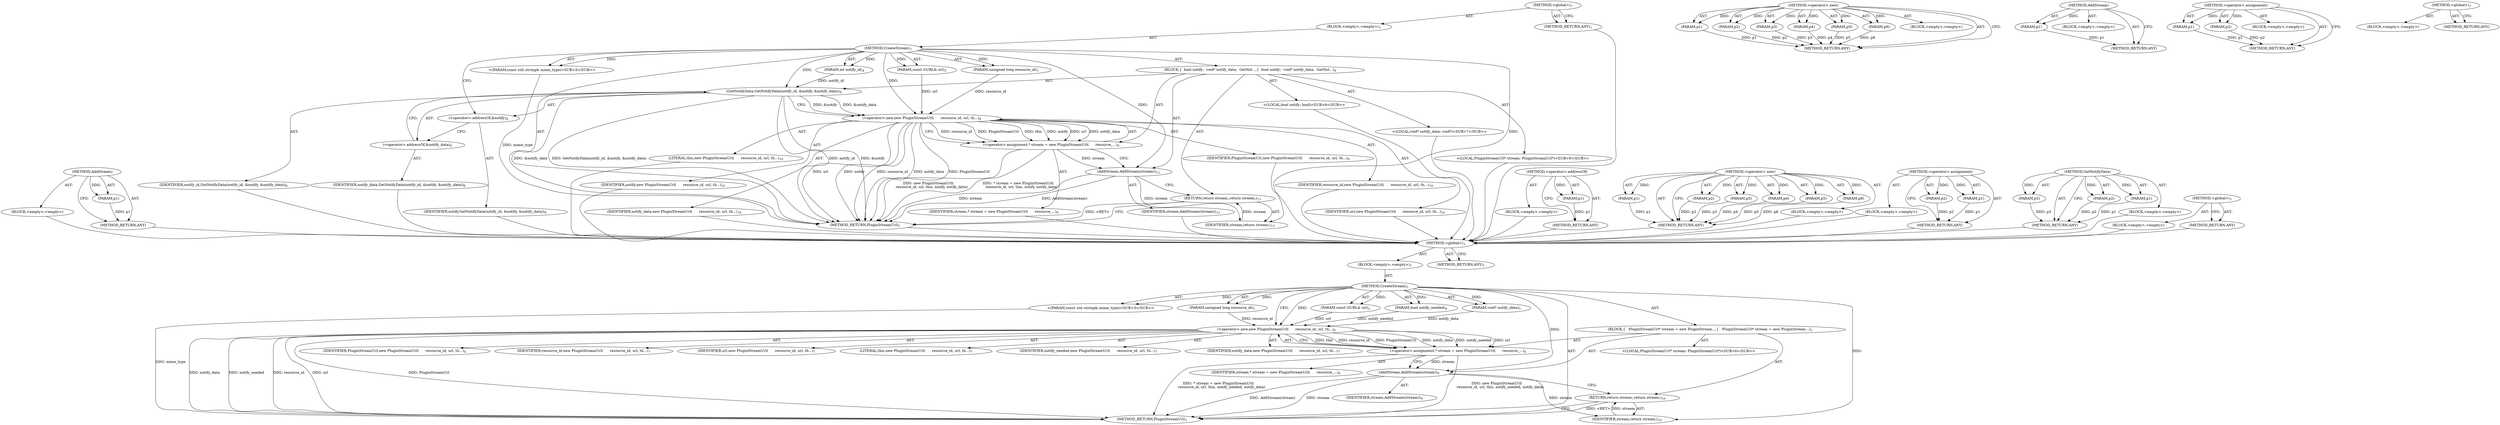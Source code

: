 digraph "&lt;global&gt;" {
vulnerable_6 [label=<(METHOD,&lt;global&gt;)<SUB>1</SUB>>];
vulnerable_7 [label=<(BLOCK,&lt;empty&gt;,&lt;empty&gt;)<SUB>1</SUB>>];
vulnerable_8 [label=<(METHOD,CreateStream)<SUB>1</SUB>>];
vulnerable_9 [label=<(PARAM,unsigned long resource_id)<SUB>1</SUB>>];
vulnerable_10 [label=<(PARAM,const GURL&amp; url)<SUB>2</SUB>>];
vulnerable_11 [label="<(PARAM,const std::string&amp; mime_type)<SUB>3</SUB>>"];
vulnerable_12 [label=<(PARAM,bool notify_needed)<SUB>4</SUB>>];
vulnerable_13 [label=<(PARAM,void* notify_data)<SUB>5</SUB>>];
vulnerable_14 [label=<(BLOCK,{
   PluginStreamUrl* stream = new PluginStream...,{
   PluginStreamUrl* stream = new PluginStream...)<SUB>5</SUB>>];
vulnerable_15 [label="<(LOCAL,PluginStreamUrl* stream: PluginStreamUrl*)<SUB>6</SUB>>"];
vulnerable_16 [label=<(&lt;operator&gt;.assignment,* stream = new PluginStreamUrl(
      resource_...)<SUB>6</SUB>>];
vulnerable_17 [label=<(IDENTIFIER,stream,* stream = new PluginStreamUrl(
      resource_...)<SUB>6</SUB>>];
vulnerable_18 [label=<(&lt;operator&gt;.new,new PluginStreamUrl(
      resource_id, url, th...)<SUB>6</SUB>>];
vulnerable_19 [label=<(IDENTIFIER,PluginStreamUrl,new PluginStreamUrl(
      resource_id, url, th...)<SUB>6</SUB>>];
vulnerable_20 [label=<(IDENTIFIER,resource_id,new PluginStreamUrl(
      resource_id, url, th...)<SUB>7</SUB>>];
vulnerable_21 [label=<(IDENTIFIER,url,new PluginStreamUrl(
      resource_id, url, th...)<SUB>7</SUB>>];
vulnerable_22 [label=<(LITERAL,this,new PluginStreamUrl(
      resource_id, url, th...)<SUB>7</SUB>>];
vulnerable_23 [label=<(IDENTIFIER,notify_needed,new PluginStreamUrl(
      resource_id, url, th...)<SUB>7</SUB>>];
vulnerable_24 [label=<(IDENTIFIER,notify_data,new PluginStreamUrl(
      resource_id, url, th...)<SUB>7</SUB>>];
vulnerable_25 [label=<(AddStream,AddStream(stream))<SUB>9</SUB>>];
vulnerable_26 [label=<(IDENTIFIER,stream,AddStream(stream))<SUB>9</SUB>>];
vulnerable_27 [label=<(RETURN,return stream;,return stream;)<SUB>10</SUB>>];
vulnerable_28 [label=<(IDENTIFIER,stream,return stream;)<SUB>10</SUB>>];
vulnerable_29 [label=<(METHOD_RETURN,PluginStreamUrl)<SUB>1</SUB>>];
vulnerable_31 [label=<(METHOD_RETURN,ANY)<SUB>1</SUB>>];
vulnerable_63 [label=<(METHOD,&lt;operator&gt;.new)>];
vulnerable_64 [label=<(PARAM,p1)>];
vulnerable_65 [label=<(PARAM,p2)>];
vulnerable_66 [label=<(PARAM,p3)>];
vulnerable_67 [label=<(PARAM,p4)>];
vulnerable_68 [label=<(PARAM,p5)>];
vulnerable_69 [label=<(PARAM,p6)>];
vulnerable_70 [label=<(BLOCK,&lt;empty&gt;,&lt;empty&gt;)>];
vulnerable_71 [label=<(METHOD_RETURN,ANY)>];
vulnerable_72 [label=<(METHOD,AddStream)>];
vulnerable_73 [label=<(PARAM,p1)>];
vulnerable_74 [label=<(BLOCK,&lt;empty&gt;,&lt;empty&gt;)>];
vulnerable_75 [label=<(METHOD_RETURN,ANY)>];
vulnerable_58 [label=<(METHOD,&lt;operator&gt;.assignment)>];
vulnerable_59 [label=<(PARAM,p1)>];
vulnerable_60 [label=<(PARAM,p2)>];
vulnerable_61 [label=<(BLOCK,&lt;empty&gt;,&lt;empty&gt;)>];
vulnerable_62 [label=<(METHOD_RETURN,ANY)>];
vulnerable_52 [label=<(METHOD,&lt;global&gt;)<SUB>1</SUB>>];
vulnerable_53 [label=<(BLOCK,&lt;empty&gt;,&lt;empty&gt;)>];
vulnerable_54 [label=<(METHOD_RETURN,ANY)>];
fixed_91 [label=<(METHOD,AddStream)>];
fixed_92 [label=<(PARAM,p1)>];
fixed_93 [label=<(BLOCK,&lt;empty&gt;,&lt;empty&gt;)>];
fixed_94 [label=<(METHOD_RETURN,ANY)>];
fixed_6 [label=<(METHOD,&lt;global&gt;)<SUB>1</SUB>>];
fixed_7 [label=<(BLOCK,&lt;empty&gt;,&lt;empty&gt;)<SUB>1</SUB>>];
fixed_8 [label=<(METHOD,CreateStream)<SUB>1</SUB>>];
fixed_9 [label=<(PARAM,unsigned long resource_id)<SUB>1</SUB>>];
fixed_10 [label=<(PARAM,const GURL&amp; url)<SUB>2</SUB>>];
fixed_11 [label="<(PARAM,const std::string&amp; mime_type)<SUB>3</SUB>>"];
fixed_12 [label=<(PARAM,int notify_id)<SUB>4</SUB>>];
fixed_13 [label=<(BLOCK,{

  bool notify;
  void* notify_data;
  GetNot...,{

  bool notify;
  void* notify_data;
  GetNot...)<SUB>4</SUB>>];
fixed_14 [label="<(LOCAL,bool notify: bool)<SUB>6</SUB>>"];
fixed_15 [label="<(LOCAL,void* notify_data: void*)<SUB>7</SUB>>"];
fixed_16 [label=<(GetNotifyData,GetNotifyData(notify_id, &amp;notify, &amp;notify_data))<SUB>8</SUB>>];
fixed_17 [label=<(IDENTIFIER,notify_id,GetNotifyData(notify_id, &amp;notify, &amp;notify_data))<SUB>8</SUB>>];
fixed_18 [label=<(&lt;operator&gt;.addressOf,&amp;notify)<SUB>8</SUB>>];
fixed_19 [label=<(IDENTIFIER,notify,GetNotifyData(notify_id, &amp;notify, &amp;notify_data))<SUB>8</SUB>>];
fixed_20 [label=<(&lt;operator&gt;.addressOf,&amp;notify_data)<SUB>8</SUB>>];
fixed_21 [label=<(IDENTIFIER,notify_data,GetNotifyData(notify_id, &amp;notify, &amp;notify_data))<SUB>8</SUB>>];
fixed_22 [label="<(LOCAL,PluginStreamUrl* stream: PluginStreamUrl*)<SUB>9</SUB>>"];
fixed_23 [label=<(&lt;operator&gt;.assignment,* stream = new PluginStreamUrl(
      resource_...)<SUB>9</SUB>>];
fixed_24 [label=<(IDENTIFIER,stream,* stream = new PluginStreamUrl(
      resource_...)<SUB>9</SUB>>];
fixed_25 [label=<(&lt;operator&gt;.new,new PluginStreamUrl(
      resource_id, url, th...)<SUB>9</SUB>>];
fixed_26 [label=<(IDENTIFIER,PluginStreamUrl,new PluginStreamUrl(
      resource_id, url, th...)<SUB>9</SUB>>];
fixed_27 [label=<(IDENTIFIER,resource_id,new PluginStreamUrl(
      resource_id, url, th...)<SUB>10</SUB>>];
fixed_28 [label=<(IDENTIFIER,url,new PluginStreamUrl(
      resource_id, url, th...)<SUB>10</SUB>>];
fixed_29 [label=<(LITERAL,this,new PluginStreamUrl(
      resource_id, url, th...)<SUB>10</SUB>>];
fixed_30 [label=<(IDENTIFIER,notify,new PluginStreamUrl(
      resource_id, url, th...)<SUB>10</SUB>>];
fixed_31 [label=<(IDENTIFIER,notify_data,new PluginStreamUrl(
      resource_id, url, th...)<SUB>10</SUB>>];
fixed_32 [label=<(AddStream,AddStream(stream))<SUB>12</SUB>>];
fixed_33 [label=<(IDENTIFIER,stream,AddStream(stream))<SUB>12</SUB>>];
fixed_34 [label=<(RETURN,return stream;,return stream;)<SUB>13</SUB>>];
fixed_35 [label=<(IDENTIFIER,stream,return stream;)<SUB>13</SUB>>];
fixed_36 [label=<(METHOD_RETURN,PluginStreamUrl)<SUB>1</SUB>>];
fixed_38 [label=<(METHOD_RETURN,ANY)<SUB>1</SUB>>];
fixed_73 [label=<(METHOD,&lt;operator&gt;.addressOf)>];
fixed_74 [label=<(PARAM,p1)>];
fixed_75 [label=<(BLOCK,&lt;empty&gt;,&lt;empty&gt;)>];
fixed_76 [label=<(METHOD_RETURN,ANY)>];
fixed_82 [label=<(METHOD,&lt;operator&gt;.new)>];
fixed_83 [label=<(PARAM,p1)>];
fixed_84 [label=<(PARAM,p2)>];
fixed_85 [label=<(PARAM,p3)>];
fixed_86 [label=<(PARAM,p4)>];
fixed_87 [label=<(PARAM,p5)>];
fixed_88 [label=<(PARAM,p6)>];
fixed_89 [label=<(BLOCK,&lt;empty&gt;,&lt;empty&gt;)>];
fixed_90 [label=<(METHOD_RETURN,ANY)>];
fixed_77 [label=<(METHOD,&lt;operator&gt;.assignment)>];
fixed_78 [label=<(PARAM,p1)>];
fixed_79 [label=<(PARAM,p2)>];
fixed_80 [label=<(BLOCK,&lt;empty&gt;,&lt;empty&gt;)>];
fixed_81 [label=<(METHOD_RETURN,ANY)>];
fixed_67 [label=<(METHOD,GetNotifyData)>];
fixed_68 [label=<(PARAM,p1)>];
fixed_69 [label=<(PARAM,p2)>];
fixed_70 [label=<(PARAM,p3)>];
fixed_71 [label=<(BLOCK,&lt;empty&gt;,&lt;empty&gt;)>];
fixed_72 [label=<(METHOD_RETURN,ANY)>];
fixed_61 [label=<(METHOD,&lt;global&gt;)<SUB>1</SUB>>];
fixed_62 [label=<(BLOCK,&lt;empty&gt;,&lt;empty&gt;)>];
fixed_63 [label=<(METHOD_RETURN,ANY)>];
vulnerable_6 -> vulnerable_7  [key=0, label="AST: "];
vulnerable_6 -> vulnerable_31  [key=0, label="AST: "];
vulnerable_6 -> vulnerable_31  [key=1, label="CFG: "];
vulnerable_7 -> vulnerable_8  [key=0, label="AST: "];
vulnerable_8 -> vulnerable_9  [key=0, label="AST: "];
vulnerable_8 -> vulnerable_9  [key=1, label="DDG: "];
vulnerable_8 -> vulnerable_10  [key=0, label="AST: "];
vulnerable_8 -> vulnerable_10  [key=1, label="DDG: "];
vulnerable_8 -> vulnerable_11  [key=0, label="AST: "];
vulnerable_8 -> vulnerable_11  [key=1, label="DDG: "];
vulnerable_8 -> vulnerable_12  [key=0, label="AST: "];
vulnerable_8 -> vulnerable_12  [key=1, label="DDG: "];
vulnerable_8 -> vulnerable_13  [key=0, label="AST: "];
vulnerable_8 -> vulnerable_13  [key=1, label="DDG: "];
vulnerable_8 -> vulnerable_14  [key=0, label="AST: "];
vulnerable_8 -> vulnerable_29  [key=0, label="AST: "];
vulnerable_8 -> vulnerable_18  [key=0, label="CFG: "];
vulnerable_8 -> vulnerable_18  [key=1, label="DDG: "];
vulnerable_8 -> vulnerable_25  [key=0, label="DDG: "];
vulnerable_8 -> vulnerable_28  [key=0, label="DDG: "];
vulnerable_9 -> vulnerable_18  [key=0, label="DDG: resource_id"];
vulnerable_10 -> vulnerable_18  [key=0, label="DDG: url"];
vulnerable_11 -> vulnerable_29  [key=0, label="DDG: mime_type"];
vulnerable_12 -> vulnerable_18  [key=0, label="DDG: notify_needed"];
vulnerable_13 -> vulnerable_18  [key=0, label="DDG: notify_data"];
vulnerable_14 -> vulnerable_15  [key=0, label="AST: "];
vulnerable_14 -> vulnerable_16  [key=0, label="AST: "];
vulnerable_14 -> vulnerable_25  [key=0, label="AST: "];
vulnerable_14 -> vulnerable_27  [key=0, label="AST: "];
vulnerable_16 -> vulnerable_17  [key=0, label="AST: "];
vulnerable_16 -> vulnerable_18  [key=0, label="AST: "];
vulnerable_16 -> vulnerable_25  [key=0, label="CFG: "];
vulnerable_16 -> vulnerable_25  [key=1, label="DDG: stream"];
vulnerable_16 -> vulnerable_29  [key=0, label="DDG: new PluginStreamUrl(
      resource_id, url, this, notify_needed, notify_data)"];
vulnerable_16 -> vulnerable_29  [key=1, label="DDG: * stream = new PluginStreamUrl(
      resource_id, url, this, notify_needed, notify_data)"];
vulnerable_18 -> vulnerable_19  [key=0, label="AST: "];
vulnerable_18 -> vulnerable_20  [key=0, label="AST: "];
vulnerable_18 -> vulnerable_21  [key=0, label="AST: "];
vulnerable_18 -> vulnerable_22  [key=0, label="AST: "];
vulnerable_18 -> vulnerable_23  [key=0, label="AST: "];
vulnerable_18 -> vulnerable_24  [key=0, label="AST: "];
vulnerable_18 -> vulnerable_16  [key=0, label="CFG: "];
vulnerable_18 -> vulnerable_16  [key=1, label="DDG: this"];
vulnerable_18 -> vulnerable_16  [key=2, label="DDG: resource_id"];
vulnerable_18 -> vulnerable_16  [key=3, label="DDG: PluginStreamUrl"];
vulnerable_18 -> vulnerable_16  [key=4, label="DDG: notify_data"];
vulnerable_18 -> vulnerable_16  [key=5, label="DDG: notify_needed"];
vulnerable_18 -> vulnerable_16  [key=6, label="DDG: url"];
vulnerable_18 -> vulnerable_29  [key=0, label="DDG: resource_id"];
vulnerable_18 -> vulnerable_29  [key=1, label="DDG: url"];
vulnerable_18 -> vulnerable_29  [key=2, label="DDG: notify_needed"];
vulnerable_18 -> vulnerable_29  [key=3, label="DDG: notify_data"];
vulnerable_18 -> vulnerable_29  [key=4, label="DDG: PluginStreamUrl"];
vulnerable_25 -> vulnerable_26  [key=0, label="AST: "];
vulnerable_25 -> vulnerable_27  [key=0, label="CFG: "];
vulnerable_25 -> vulnerable_29  [key=0, label="DDG: stream"];
vulnerable_25 -> vulnerable_29  [key=1, label="DDG: AddStream(stream)"];
vulnerable_25 -> vulnerable_28  [key=0, label="DDG: stream"];
vulnerable_27 -> vulnerable_28  [key=0, label="AST: "];
vulnerable_27 -> vulnerable_29  [key=0, label="CFG: "];
vulnerable_27 -> vulnerable_29  [key=1, label="DDG: &lt;RET&gt;"];
vulnerable_28 -> vulnerable_27  [key=0, label="DDG: stream"];
vulnerable_63 -> vulnerable_64  [key=0, label="AST: "];
vulnerable_63 -> vulnerable_64  [key=1, label="DDG: "];
vulnerable_63 -> vulnerable_70  [key=0, label="AST: "];
vulnerable_63 -> vulnerable_65  [key=0, label="AST: "];
vulnerable_63 -> vulnerable_65  [key=1, label="DDG: "];
vulnerable_63 -> vulnerable_71  [key=0, label="AST: "];
vulnerable_63 -> vulnerable_71  [key=1, label="CFG: "];
vulnerable_63 -> vulnerable_66  [key=0, label="AST: "];
vulnerable_63 -> vulnerable_66  [key=1, label="DDG: "];
vulnerable_63 -> vulnerable_67  [key=0, label="AST: "];
vulnerable_63 -> vulnerable_67  [key=1, label="DDG: "];
vulnerable_63 -> vulnerable_68  [key=0, label="AST: "];
vulnerable_63 -> vulnerable_68  [key=1, label="DDG: "];
vulnerable_63 -> vulnerable_69  [key=0, label="AST: "];
vulnerable_63 -> vulnerable_69  [key=1, label="DDG: "];
vulnerable_64 -> vulnerable_71  [key=0, label="DDG: p1"];
vulnerable_65 -> vulnerable_71  [key=0, label="DDG: p2"];
vulnerable_66 -> vulnerable_71  [key=0, label="DDG: p3"];
vulnerable_67 -> vulnerable_71  [key=0, label="DDG: p4"];
vulnerable_68 -> vulnerable_71  [key=0, label="DDG: p5"];
vulnerable_69 -> vulnerable_71  [key=0, label="DDG: p6"];
vulnerable_72 -> vulnerable_73  [key=0, label="AST: "];
vulnerable_72 -> vulnerable_73  [key=1, label="DDG: "];
vulnerable_72 -> vulnerable_74  [key=0, label="AST: "];
vulnerable_72 -> vulnerable_75  [key=0, label="AST: "];
vulnerable_72 -> vulnerable_75  [key=1, label="CFG: "];
vulnerable_73 -> vulnerable_75  [key=0, label="DDG: p1"];
vulnerable_58 -> vulnerable_59  [key=0, label="AST: "];
vulnerable_58 -> vulnerable_59  [key=1, label="DDG: "];
vulnerable_58 -> vulnerable_61  [key=0, label="AST: "];
vulnerable_58 -> vulnerable_60  [key=0, label="AST: "];
vulnerable_58 -> vulnerable_60  [key=1, label="DDG: "];
vulnerable_58 -> vulnerable_62  [key=0, label="AST: "];
vulnerable_58 -> vulnerable_62  [key=1, label="CFG: "];
vulnerable_59 -> vulnerable_62  [key=0, label="DDG: p1"];
vulnerable_60 -> vulnerable_62  [key=0, label="DDG: p2"];
vulnerable_52 -> vulnerable_53  [key=0, label="AST: "];
vulnerable_52 -> vulnerable_54  [key=0, label="AST: "];
vulnerable_52 -> vulnerable_54  [key=1, label="CFG: "];
fixed_91 -> fixed_92  [key=0, label="AST: "];
fixed_91 -> fixed_92  [key=1, label="DDG: "];
fixed_91 -> fixed_93  [key=0, label="AST: "];
fixed_91 -> fixed_94  [key=0, label="AST: "];
fixed_91 -> fixed_94  [key=1, label="CFG: "];
fixed_92 -> fixed_94  [key=0, label="DDG: p1"];
fixed_93 -> vulnerable_6  [key=0];
fixed_94 -> vulnerable_6  [key=0];
fixed_6 -> fixed_7  [key=0, label="AST: "];
fixed_6 -> fixed_38  [key=0, label="AST: "];
fixed_6 -> fixed_38  [key=1, label="CFG: "];
fixed_7 -> fixed_8  [key=0, label="AST: "];
fixed_8 -> fixed_9  [key=0, label="AST: "];
fixed_8 -> fixed_9  [key=1, label="DDG: "];
fixed_8 -> fixed_10  [key=0, label="AST: "];
fixed_8 -> fixed_10  [key=1, label="DDG: "];
fixed_8 -> fixed_11  [key=0, label="AST: "];
fixed_8 -> fixed_11  [key=1, label="DDG: "];
fixed_8 -> fixed_12  [key=0, label="AST: "];
fixed_8 -> fixed_12  [key=1, label="DDG: "];
fixed_8 -> fixed_13  [key=0, label="AST: "];
fixed_8 -> fixed_36  [key=0, label="AST: "];
fixed_8 -> fixed_18  [key=0, label="CFG: "];
fixed_8 -> fixed_16  [key=0, label="DDG: "];
fixed_8 -> fixed_32  [key=0, label="DDG: "];
fixed_8 -> fixed_35  [key=0, label="DDG: "];
fixed_8 -> fixed_25  [key=0, label="DDG: "];
fixed_9 -> fixed_25  [key=0, label="DDG: resource_id"];
fixed_10 -> fixed_25  [key=0, label="DDG: url"];
fixed_11 -> fixed_36  [key=0, label="DDG: mime_type"];
fixed_12 -> fixed_16  [key=0, label="DDG: notify_id"];
fixed_13 -> fixed_14  [key=0, label="AST: "];
fixed_13 -> fixed_15  [key=0, label="AST: "];
fixed_13 -> fixed_16  [key=0, label="AST: "];
fixed_13 -> fixed_22  [key=0, label="AST: "];
fixed_13 -> fixed_23  [key=0, label="AST: "];
fixed_13 -> fixed_32  [key=0, label="AST: "];
fixed_13 -> fixed_34  [key=0, label="AST: "];
fixed_14 -> vulnerable_6  [key=0];
fixed_15 -> vulnerable_6  [key=0];
fixed_16 -> fixed_17  [key=0, label="AST: "];
fixed_16 -> fixed_18  [key=0, label="AST: "];
fixed_16 -> fixed_20  [key=0, label="AST: "];
fixed_16 -> fixed_25  [key=0, label="CFG: "];
fixed_16 -> fixed_25  [key=1, label="DDG: &amp;notify"];
fixed_16 -> fixed_25  [key=2, label="DDG: &amp;notify_data"];
fixed_16 -> fixed_36  [key=0, label="DDG: notify_id"];
fixed_16 -> fixed_36  [key=1, label="DDG: &amp;notify"];
fixed_16 -> fixed_36  [key=2, label="DDG: &amp;notify_data"];
fixed_16 -> fixed_36  [key=3, label="DDG: GetNotifyData(notify_id, &amp;notify, &amp;notify_data)"];
fixed_17 -> vulnerable_6  [key=0];
fixed_18 -> fixed_19  [key=0, label="AST: "];
fixed_18 -> fixed_20  [key=0, label="CFG: "];
fixed_19 -> vulnerable_6  [key=0];
fixed_20 -> fixed_21  [key=0, label="AST: "];
fixed_20 -> fixed_16  [key=0, label="CFG: "];
fixed_21 -> vulnerable_6  [key=0];
fixed_22 -> vulnerable_6  [key=0];
fixed_23 -> fixed_24  [key=0, label="AST: "];
fixed_23 -> fixed_25  [key=0, label="AST: "];
fixed_23 -> fixed_32  [key=0, label="CFG: "];
fixed_23 -> fixed_32  [key=1, label="DDG: stream"];
fixed_23 -> fixed_36  [key=0, label="DDG: new PluginStreamUrl(
      resource_id, url, this, notify, notify_data)"];
fixed_23 -> fixed_36  [key=1, label="DDG: * stream = new PluginStreamUrl(
      resource_id, url, this, notify, notify_data)"];
fixed_24 -> vulnerable_6  [key=0];
fixed_25 -> fixed_26  [key=0, label="AST: "];
fixed_25 -> fixed_27  [key=0, label="AST: "];
fixed_25 -> fixed_28  [key=0, label="AST: "];
fixed_25 -> fixed_29  [key=0, label="AST: "];
fixed_25 -> fixed_30  [key=0, label="AST: "];
fixed_25 -> fixed_31  [key=0, label="AST: "];
fixed_25 -> fixed_23  [key=0, label="CFG: "];
fixed_25 -> fixed_23  [key=1, label="DDG: resource_id"];
fixed_25 -> fixed_23  [key=2, label="DDG: PluginStreamUrl"];
fixed_25 -> fixed_23  [key=3, label="DDG: this"];
fixed_25 -> fixed_23  [key=4, label="DDG: notify"];
fixed_25 -> fixed_23  [key=5, label="DDG: url"];
fixed_25 -> fixed_23  [key=6, label="DDG: notify_data"];
fixed_25 -> fixed_36  [key=0, label="DDG: resource_id"];
fixed_25 -> fixed_36  [key=1, label="DDG: url"];
fixed_25 -> fixed_36  [key=2, label="DDG: notify"];
fixed_25 -> fixed_36  [key=3, label="DDG: notify_data"];
fixed_25 -> fixed_36  [key=4, label="DDG: PluginStreamUrl"];
fixed_26 -> vulnerable_6  [key=0];
fixed_27 -> vulnerable_6  [key=0];
fixed_28 -> vulnerable_6  [key=0];
fixed_29 -> vulnerable_6  [key=0];
fixed_30 -> vulnerable_6  [key=0];
fixed_31 -> vulnerable_6  [key=0];
fixed_32 -> fixed_33  [key=0, label="AST: "];
fixed_32 -> fixed_34  [key=0, label="CFG: "];
fixed_32 -> fixed_36  [key=0, label="DDG: stream"];
fixed_32 -> fixed_36  [key=1, label="DDG: AddStream(stream)"];
fixed_32 -> fixed_35  [key=0, label="DDG: stream"];
fixed_33 -> vulnerable_6  [key=0];
fixed_34 -> fixed_35  [key=0, label="AST: "];
fixed_34 -> fixed_36  [key=0, label="CFG: "];
fixed_34 -> fixed_36  [key=1, label="DDG: &lt;RET&gt;"];
fixed_35 -> fixed_34  [key=0, label="DDG: stream"];
fixed_36 -> vulnerable_6  [key=0];
fixed_38 -> vulnerable_6  [key=0];
fixed_73 -> fixed_74  [key=0, label="AST: "];
fixed_73 -> fixed_74  [key=1, label="DDG: "];
fixed_73 -> fixed_75  [key=0, label="AST: "];
fixed_73 -> fixed_76  [key=0, label="AST: "];
fixed_73 -> fixed_76  [key=1, label="CFG: "];
fixed_74 -> fixed_76  [key=0, label="DDG: p1"];
fixed_75 -> vulnerable_6  [key=0];
fixed_76 -> vulnerable_6  [key=0];
fixed_82 -> fixed_83  [key=0, label="AST: "];
fixed_82 -> fixed_83  [key=1, label="DDG: "];
fixed_82 -> fixed_89  [key=0, label="AST: "];
fixed_82 -> fixed_84  [key=0, label="AST: "];
fixed_82 -> fixed_84  [key=1, label="DDG: "];
fixed_82 -> fixed_90  [key=0, label="AST: "];
fixed_82 -> fixed_90  [key=1, label="CFG: "];
fixed_82 -> fixed_85  [key=0, label="AST: "];
fixed_82 -> fixed_85  [key=1, label="DDG: "];
fixed_82 -> fixed_86  [key=0, label="AST: "];
fixed_82 -> fixed_86  [key=1, label="DDG: "];
fixed_82 -> fixed_87  [key=0, label="AST: "];
fixed_82 -> fixed_87  [key=1, label="DDG: "];
fixed_82 -> fixed_88  [key=0, label="AST: "];
fixed_82 -> fixed_88  [key=1, label="DDG: "];
fixed_83 -> fixed_90  [key=0, label="DDG: p1"];
fixed_84 -> fixed_90  [key=0, label="DDG: p2"];
fixed_85 -> fixed_90  [key=0, label="DDG: p3"];
fixed_86 -> fixed_90  [key=0, label="DDG: p4"];
fixed_87 -> fixed_90  [key=0, label="DDG: p5"];
fixed_88 -> fixed_90  [key=0, label="DDG: p6"];
fixed_89 -> vulnerable_6  [key=0];
fixed_90 -> vulnerable_6  [key=0];
fixed_77 -> fixed_78  [key=0, label="AST: "];
fixed_77 -> fixed_78  [key=1, label="DDG: "];
fixed_77 -> fixed_80  [key=0, label="AST: "];
fixed_77 -> fixed_79  [key=0, label="AST: "];
fixed_77 -> fixed_79  [key=1, label="DDG: "];
fixed_77 -> fixed_81  [key=0, label="AST: "];
fixed_77 -> fixed_81  [key=1, label="CFG: "];
fixed_78 -> fixed_81  [key=0, label="DDG: p1"];
fixed_79 -> fixed_81  [key=0, label="DDG: p2"];
fixed_80 -> vulnerable_6  [key=0];
fixed_81 -> vulnerable_6  [key=0];
fixed_67 -> fixed_68  [key=0, label="AST: "];
fixed_67 -> fixed_68  [key=1, label="DDG: "];
fixed_67 -> fixed_71  [key=0, label="AST: "];
fixed_67 -> fixed_69  [key=0, label="AST: "];
fixed_67 -> fixed_69  [key=1, label="DDG: "];
fixed_67 -> fixed_72  [key=0, label="AST: "];
fixed_67 -> fixed_72  [key=1, label="CFG: "];
fixed_67 -> fixed_70  [key=0, label="AST: "];
fixed_67 -> fixed_70  [key=1, label="DDG: "];
fixed_68 -> fixed_72  [key=0, label="DDG: p1"];
fixed_69 -> fixed_72  [key=0, label="DDG: p2"];
fixed_70 -> fixed_72  [key=0, label="DDG: p3"];
fixed_71 -> vulnerable_6  [key=0];
fixed_72 -> vulnerable_6  [key=0];
fixed_61 -> fixed_62  [key=0, label="AST: "];
fixed_61 -> fixed_63  [key=0, label="AST: "];
fixed_61 -> fixed_63  [key=1, label="CFG: "];
fixed_62 -> vulnerable_6  [key=0];
fixed_63 -> vulnerable_6  [key=0];
}

